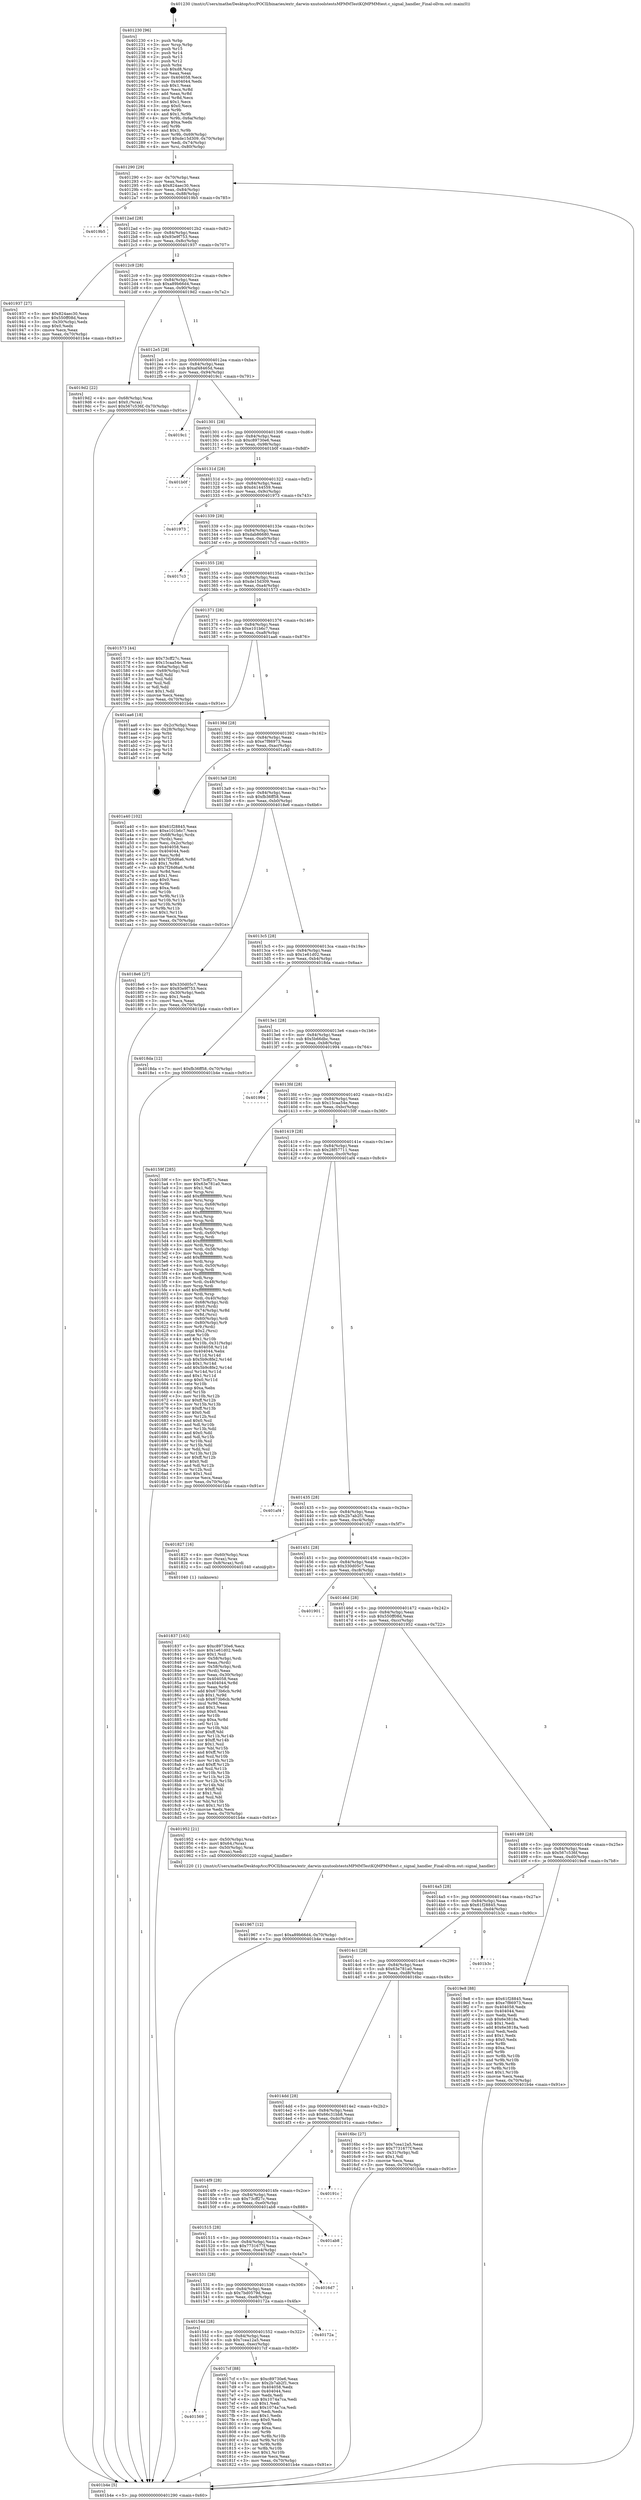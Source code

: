digraph "0x401230" {
  label = "0x401230 (/mnt/c/Users/mathe/Desktop/tcc/POCII/binaries/extr_darwin-xnutoolstestsMPMMTestKQMPMMtest.c_signal_handler_Final-ollvm.out::main(0))"
  labelloc = "t"
  node[shape=record]

  Entry [label="",width=0.3,height=0.3,shape=circle,fillcolor=black,style=filled]
  "0x401290" [label="{
     0x401290 [29]\l
     | [instrs]\l
     &nbsp;&nbsp;0x401290 \<+3\>: mov -0x70(%rbp),%eax\l
     &nbsp;&nbsp;0x401293 \<+2\>: mov %eax,%ecx\l
     &nbsp;&nbsp;0x401295 \<+6\>: sub $0x824aec30,%ecx\l
     &nbsp;&nbsp;0x40129b \<+6\>: mov %eax,-0x84(%rbp)\l
     &nbsp;&nbsp;0x4012a1 \<+6\>: mov %ecx,-0x88(%rbp)\l
     &nbsp;&nbsp;0x4012a7 \<+6\>: je 00000000004019b5 \<main+0x785\>\l
  }"]
  "0x4019b5" [label="{
     0x4019b5\l
  }", style=dashed]
  "0x4012ad" [label="{
     0x4012ad [28]\l
     | [instrs]\l
     &nbsp;&nbsp;0x4012ad \<+5\>: jmp 00000000004012b2 \<main+0x82\>\l
     &nbsp;&nbsp;0x4012b2 \<+6\>: mov -0x84(%rbp),%eax\l
     &nbsp;&nbsp;0x4012b8 \<+5\>: sub $0x93e9f753,%eax\l
     &nbsp;&nbsp;0x4012bd \<+6\>: mov %eax,-0x8c(%rbp)\l
     &nbsp;&nbsp;0x4012c3 \<+6\>: je 0000000000401937 \<main+0x707\>\l
  }"]
  Exit [label="",width=0.3,height=0.3,shape=circle,fillcolor=black,style=filled,peripheries=2]
  "0x401937" [label="{
     0x401937 [27]\l
     | [instrs]\l
     &nbsp;&nbsp;0x401937 \<+5\>: mov $0x824aec30,%eax\l
     &nbsp;&nbsp;0x40193c \<+5\>: mov $0x550ff08d,%ecx\l
     &nbsp;&nbsp;0x401941 \<+3\>: mov -0x30(%rbp),%edx\l
     &nbsp;&nbsp;0x401944 \<+3\>: cmp $0x0,%edx\l
     &nbsp;&nbsp;0x401947 \<+3\>: cmove %ecx,%eax\l
     &nbsp;&nbsp;0x40194a \<+3\>: mov %eax,-0x70(%rbp)\l
     &nbsp;&nbsp;0x40194d \<+5\>: jmp 0000000000401b4e \<main+0x91e\>\l
  }"]
  "0x4012c9" [label="{
     0x4012c9 [28]\l
     | [instrs]\l
     &nbsp;&nbsp;0x4012c9 \<+5\>: jmp 00000000004012ce \<main+0x9e\>\l
     &nbsp;&nbsp;0x4012ce \<+6\>: mov -0x84(%rbp),%eax\l
     &nbsp;&nbsp;0x4012d4 \<+5\>: sub $0xa89b66d4,%eax\l
     &nbsp;&nbsp;0x4012d9 \<+6\>: mov %eax,-0x90(%rbp)\l
     &nbsp;&nbsp;0x4012df \<+6\>: je 00000000004019d2 \<main+0x7a2\>\l
  }"]
  "0x401967" [label="{
     0x401967 [12]\l
     | [instrs]\l
     &nbsp;&nbsp;0x401967 \<+7\>: movl $0xa89b66d4,-0x70(%rbp)\l
     &nbsp;&nbsp;0x40196e \<+5\>: jmp 0000000000401b4e \<main+0x91e\>\l
  }"]
  "0x4019d2" [label="{
     0x4019d2 [22]\l
     | [instrs]\l
     &nbsp;&nbsp;0x4019d2 \<+4\>: mov -0x68(%rbp),%rax\l
     &nbsp;&nbsp;0x4019d6 \<+6\>: movl $0x0,(%rax)\l
     &nbsp;&nbsp;0x4019dc \<+7\>: movl $0x567c536f,-0x70(%rbp)\l
     &nbsp;&nbsp;0x4019e3 \<+5\>: jmp 0000000000401b4e \<main+0x91e\>\l
  }"]
  "0x4012e5" [label="{
     0x4012e5 [28]\l
     | [instrs]\l
     &nbsp;&nbsp;0x4012e5 \<+5\>: jmp 00000000004012ea \<main+0xba\>\l
     &nbsp;&nbsp;0x4012ea \<+6\>: mov -0x84(%rbp),%eax\l
     &nbsp;&nbsp;0x4012f0 \<+5\>: sub $0xaf48465d,%eax\l
     &nbsp;&nbsp;0x4012f5 \<+6\>: mov %eax,-0x94(%rbp)\l
     &nbsp;&nbsp;0x4012fb \<+6\>: je 00000000004019c1 \<main+0x791\>\l
  }"]
  "0x401837" [label="{
     0x401837 [163]\l
     | [instrs]\l
     &nbsp;&nbsp;0x401837 \<+5\>: mov $0xc89730e6,%ecx\l
     &nbsp;&nbsp;0x40183c \<+5\>: mov $0x1e61d02,%edx\l
     &nbsp;&nbsp;0x401841 \<+3\>: mov $0x1,%sil\l
     &nbsp;&nbsp;0x401844 \<+4\>: mov -0x58(%rbp),%rdi\l
     &nbsp;&nbsp;0x401848 \<+2\>: mov %eax,(%rdi)\l
     &nbsp;&nbsp;0x40184a \<+4\>: mov -0x58(%rbp),%rdi\l
     &nbsp;&nbsp;0x40184e \<+2\>: mov (%rdi),%eax\l
     &nbsp;&nbsp;0x401850 \<+3\>: mov %eax,-0x30(%rbp)\l
     &nbsp;&nbsp;0x401853 \<+7\>: mov 0x404058,%eax\l
     &nbsp;&nbsp;0x40185a \<+8\>: mov 0x404044,%r8d\l
     &nbsp;&nbsp;0x401862 \<+3\>: mov %eax,%r9d\l
     &nbsp;&nbsp;0x401865 \<+7\>: add $0x673b6cb,%r9d\l
     &nbsp;&nbsp;0x40186c \<+4\>: sub $0x1,%r9d\l
     &nbsp;&nbsp;0x401870 \<+7\>: sub $0x673b6cb,%r9d\l
     &nbsp;&nbsp;0x401877 \<+4\>: imul %r9d,%eax\l
     &nbsp;&nbsp;0x40187b \<+3\>: and $0x1,%eax\l
     &nbsp;&nbsp;0x40187e \<+3\>: cmp $0x0,%eax\l
     &nbsp;&nbsp;0x401881 \<+4\>: sete %r10b\l
     &nbsp;&nbsp;0x401885 \<+4\>: cmp $0xa,%r8d\l
     &nbsp;&nbsp;0x401889 \<+4\>: setl %r11b\l
     &nbsp;&nbsp;0x40188d \<+3\>: mov %r10b,%bl\l
     &nbsp;&nbsp;0x401890 \<+3\>: xor $0xff,%bl\l
     &nbsp;&nbsp;0x401893 \<+3\>: mov %r11b,%r14b\l
     &nbsp;&nbsp;0x401896 \<+4\>: xor $0xff,%r14b\l
     &nbsp;&nbsp;0x40189a \<+4\>: xor $0x1,%sil\l
     &nbsp;&nbsp;0x40189e \<+3\>: mov %bl,%r15b\l
     &nbsp;&nbsp;0x4018a1 \<+4\>: and $0xff,%r15b\l
     &nbsp;&nbsp;0x4018a5 \<+3\>: and %sil,%r10b\l
     &nbsp;&nbsp;0x4018a8 \<+3\>: mov %r14b,%r12b\l
     &nbsp;&nbsp;0x4018ab \<+4\>: and $0xff,%r12b\l
     &nbsp;&nbsp;0x4018af \<+3\>: and %sil,%r11b\l
     &nbsp;&nbsp;0x4018b2 \<+3\>: or %r10b,%r15b\l
     &nbsp;&nbsp;0x4018b5 \<+3\>: or %r11b,%r12b\l
     &nbsp;&nbsp;0x4018b8 \<+3\>: xor %r12b,%r15b\l
     &nbsp;&nbsp;0x4018bb \<+3\>: or %r14b,%bl\l
     &nbsp;&nbsp;0x4018be \<+3\>: xor $0xff,%bl\l
     &nbsp;&nbsp;0x4018c1 \<+4\>: or $0x1,%sil\l
     &nbsp;&nbsp;0x4018c5 \<+3\>: and %sil,%bl\l
     &nbsp;&nbsp;0x4018c8 \<+3\>: or %bl,%r15b\l
     &nbsp;&nbsp;0x4018cb \<+4\>: test $0x1,%r15b\l
     &nbsp;&nbsp;0x4018cf \<+3\>: cmovne %edx,%ecx\l
     &nbsp;&nbsp;0x4018d2 \<+3\>: mov %ecx,-0x70(%rbp)\l
     &nbsp;&nbsp;0x4018d5 \<+5\>: jmp 0000000000401b4e \<main+0x91e\>\l
  }"]
  "0x4019c1" [label="{
     0x4019c1\l
  }", style=dashed]
  "0x401301" [label="{
     0x401301 [28]\l
     | [instrs]\l
     &nbsp;&nbsp;0x401301 \<+5\>: jmp 0000000000401306 \<main+0xd6\>\l
     &nbsp;&nbsp;0x401306 \<+6\>: mov -0x84(%rbp),%eax\l
     &nbsp;&nbsp;0x40130c \<+5\>: sub $0xc89730e6,%eax\l
     &nbsp;&nbsp;0x401311 \<+6\>: mov %eax,-0x98(%rbp)\l
     &nbsp;&nbsp;0x401317 \<+6\>: je 0000000000401b0f \<main+0x8df\>\l
  }"]
  "0x401569" [label="{
     0x401569\l
  }", style=dashed]
  "0x401b0f" [label="{
     0x401b0f\l
  }", style=dashed]
  "0x40131d" [label="{
     0x40131d [28]\l
     | [instrs]\l
     &nbsp;&nbsp;0x40131d \<+5\>: jmp 0000000000401322 \<main+0xf2\>\l
     &nbsp;&nbsp;0x401322 \<+6\>: mov -0x84(%rbp),%eax\l
     &nbsp;&nbsp;0x401328 \<+5\>: sub $0xd4144559,%eax\l
     &nbsp;&nbsp;0x40132d \<+6\>: mov %eax,-0x9c(%rbp)\l
     &nbsp;&nbsp;0x401333 \<+6\>: je 0000000000401973 \<main+0x743\>\l
  }"]
  "0x4017cf" [label="{
     0x4017cf [88]\l
     | [instrs]\l
     &nbsp;&nbsp;0x4017cf \<+5\>: mov $0xc89730e6,%eax\l
     &nbsp;&nbsp;0x4017d4 \<+5\>: mov $0x2b7ab2f1,%ecx\l
     &nbsp;&nbsp;0x4017d9 \<+7\>: mov 0x404058,%edx\l
     &nbsp;&nbsp;0x4017e0 \<+7\>: mov 0x404044,%esi\l
     &nbsp;&nbsp;0x4017e7 \<+2\>: mov %edx,%edi\l
     &nbsp;&nbsp;0x4017e9 \<+6\>: sub $0x1074a7ca,%edi\l
     &nbsp;&nbsp;0x4017ef \<+3\>: sub $0x1,%edi\l
     &nbsp;&nbsp;0x4017f2 \<+6\>: add $0x1074a7ca,%edi\l
     &nbsp;&nbsp;0x4017f8 \<+3\>: imul %edi,%edx\l
     &nbsp;&nbsp;0x4017fb \<+3\>: and $0x1,%edx\l
     &nbsp;&nbsp;0x4017fe \<+3\>: cmp $0x0,%edx\l
     &nbsp;&nbsp;0x401801 \<+4\>: sete %r8b\l
     &nbsp;&nbsp;0x401805 \<+3\>: cmp $0xa,%esi\l
     &nbsp;&nbsp;0x401808 \<+4\>: setl %r9b\l
     &nbsp;&nbsp;0x40180c \<+3\>: mov %r8b,%r10b\l
     &nbsp;&nbsp;0x40180f \<+3\>: and %r9b,%r10b\l
     &nbsp;&nbsp;0x401812 \<+3\>: xor %r9b,%r8b\l
     &nbsp;&nbsp;0x401815 \<+3\>: or %r8b,%r10b\l
     &nbsp;&nbsp;0x401818 \<+4\>: test $0x1,%r10b\l
     &nbsp;&nbsp;0x40181c \<+3\>: cmovne %ecx,%eax\l
     &nbsp;&nbsp;0x40181f \<+3\>: mov %eax,-0x70(%rbp)\l
     &nbsp;&nbsp;0x401822 \<+5\>: jmp 0000000000401b4e \<main+0x91e\>\l
  }"]
  "0x401973" [label="{
     0x401973\l
  }", style=dashed]
  "0x401339" [label="{
     0x401339 [28]\l
     | [instrs]\l
     &nbsp;&nbsp;0x401339 \<+5\>: jmp 000000000040133e \<main+0x10e\>\l
     &nbsp;&nbsp;0x40133e \<+6\>: mov -0x84(%rbp),%eax\l
     &nbsp;&nbsp;0x401344 \<+5\>: sub $0xdab86680,%eax\l
     &nbsp;&nbsp;0x401349 \<+6\>: mov %eax,-0xa0(%rbp)\l
     &nbsp;&nbsp;0x40134f \<+6\>: je 00000000004017c3 \<main+0x593\>\l
  }"]
  "0x40154d" [label="{
     0x40154d [28]\l
     | [instrs]\l
     &nbsp;&nbsp;0x40154d \<+5\>: jmp 0000000000401552 \<main+0x322\>\l
     &nbsp;&nbsp;0x401552 \<+6\>: mov -0x84(%rbp),%eax\l
     &nbsp;&nbsp;0x401558 \<+5\>: sub $0x7cea12a5,%eax\l
     &nbsp;&nbsp;0x40155d \<+6\>: mov %eax,-0xec(%rbp)\l
     &nbsp;&nbsp;0x401563 \<+6\>: je 00000000004017cf \<main+0x59f\>\l
  }"]
  "0x4017c3" [label="{
     0x4017c3\l
  }", style=dashed]
  "0x401355" [label="{
     0x401355 [28]\l
     | [instrs]\l
     &nbsp;&nbsp;0x401355 \<+5\>: jmp 000000000040135a \<main+0x12a\>\l
     &nbsp;&nbsp;0x40135a \<+6\>: mov -0x84(%rbp),%eax\l
     &nbsp;&nbsp;0x401360 \<+5\>: sub $0xde15d309,%eax\l
     &nbsp;&nbsp;0x401365 \<+6\>: mov %eax,-0xa4(%rbp)\l
     &nbsp;&nbsp;0x40136b \<+6\>: je 0000000000401573 \<main+0x343\>\l
  }"]
  "0x40172a" [label="{
     0x40172a\l
  }", style=dashed]
  "0x401573" [label="{
     0x401573 [44]\l
     | [instrs]\l
     &nbsp;&nbsp;0x401573 \<+5\>: mov $0x73cff27c,%eax\l
     &nbsp;&nbsp;0x401578 \<+5\>: mov $0x15caa54e,%ecx\l
     &nbsp;&nbsp;0x40157d \<+3\>: mov -0x6a(%rbp),%dl\l
     &nbsp;&nbsp;0x401580 \<+4\>: mov -0x69(%rbp),%sil\l
     &nbsp;&nbsp;0x401584 \<+3\>: mov %dl,%dil\l
     &nbsp;&nbsp;0x401587 \<+3\>: and %sil,%dil\l
     &nbsp;&nbsp;0x40158a \<+3\>: xor %sil,%dl\l
     &nbsp;&nbsp;0x40158d \<+3\>: or %dl,%dil\l
     &nbsp;&nbsp;0x401590 \<+4\>: test $0x1,%dil\l
     &nbsp;&nbsp;0x401594 \<+3\>: cmovne %ecx,%eax\l
     &nbsp;&nbsp;0x401597 \<+3\>: mov %eax,-0x70(%rbp)\l
     &nbsp;&nbsp;0x40159a \<+5\>: jmp 0000000000401b4e \<main+0x91e\>\l
  }"]
  "0x401371" [label="{
     0x401371 [28]\l
     | [instrs]\l
     &nbsp;&nbsp;0x401371 \<+5\>: jmp 0000000000401376 \<main+0x146\>\l
     &nbsp;&nbsp;0x401376 \<+6\>: mov -0x84(%rbp),%eax\l
     &nbsp;&nbsp;0x40137c \<+5\>: sub $0xe101b6c7,%eax\l
     &nbsp;&nbsp;0x401381 \<+6\>: mov %eax,-0xa8(%rbp)\l
     &nbsp;&nbsp;0x401387 \<+6\>: je 0000000000401aa6 \<main+0x876\>\l
  }"]
  "0x401b4e" [label="{
     0x401b4e [5]\l
     | [instrs]\l
     &nbsp;&nbsp;0x401b4e \<+5\>: jmp 0000000000401290 \<main+0x60\>\l
  }"]
  "0x401230" [label="{
     0x401230 [96]\l
     | [instrs]\l
     &nbsp;&nbsp;0x401230 \<+1\>: push %rbp\l
     &nbsp;&nbsp;0x401231 \<+3\>: mov %rsp,%rbp\l
     &nbsp;&nbsp;0x401234 \<+2\>: push %r15\l
     &nbsp;&nbsp;0x401236 \<+2\>: push %r14\l
     &nbsp;&nbsp;0x401238 \<+2\>: push %r13\l
     &nbsp;&nbsp;0x40123a \<+2\>: push %r12\l
     &nbsp;&nbsp;0x40123c \<+1\>: push %rbx\l
     &nbsp;&nbsp;0x40123d \<+7\>: sub $0xd8,%rsp\l
     &nbsp;&nbsp;0x401244 \<+2\>: xor %eax,%eax\l
     &nbsp;&nbsp;0x401246 \<+7\>: mov 0x404058,%ecx\l
     &nbsp;&nbsp;0x40124d \<+7\>: mov 0x404044,%edx\l
     &nbsp;&nbsp;0x401254 \<+3\>: sub $0x1,%eax\l
     &nbsp;&nbsp;0x401257 \<+3\>: mov %ecx,%r8d\l
     &nbsp;&nbsp;0x40125a \<+3\>: add %eax,%r8d\l
     &nbsp;&nbsp;0x40125d \<+4\>: imul %r8d,%ecx\l
     &nbsp;&nbsp;0x401261 \<+3\>: and $0x1,%ecx\l
     &nbsp;&nbsp;0x401264 \<+3\>: cmp $0x0,%ecx\l
     &nbsp;&nbsp;0x401267 \<+4\>: sete %r9b\l
     &nbsp;&nbsp;0x40126b \<+4\>: and $0x1,%r9b\l
     &nbsp;&nbsp;0x40126f \<+4\>: mov %r9b,-0x6a(%rbp)\l
     &nbsp;&nbsp;0x401273 \<+3\>: cmp $0xa,%edx\l
     &nbsp;&nbsp;0x401276 \<+4\>: setl %r9b\l
     &nbsp;&nbsp;0x40127a \<+4\>: and $0x1,%r9b\l
     &nbsp;&nbsp;0x40127e \<+4\>: mov %r9b,-0x69(%rbp)\l
     &nbsp;&nbsp;0x401282 \<+7\>: movl $0xde15d309,-0x70(%rbp)\l
     &nbsp;&nbsp;0x401289 \<+3\>: mov %edi,-0x74(%rbp)\l
     &nbsp;&nbsp;0x40128c \<+4\>: mov %rsi,-0x80(%rbp)\l
  }"]
  "0x401531" [label="{
     0x401531 [28]\l
     | [instrs]\l
     &nbsp;&nbsp;0x401531 \<+5\>: jmp 0000000000401536 \<main+0x306\>\l
     &nbsp;&nbsp;0x401536 \<+6\>: mov -0x84(%rbp),%eax\l
     &nbsp;&nbsp;0x40153c \<+5\>: sub $0x7bd0579d,%eax\l
     &nbsp;&nbsp;0x401541 \<+6\>: mov %eax,-0xe8(%rbp)\l
     &nbsp;&nbsp;0x401547 \<+6\>: je 000000000040172a \<main+0x4fa\>\l
  }"]
  "0x401aa6" [label="{
     0x401aa6 [18]\l
     | [instrs]\l
     &nbsp;&nbsp;0x401aa6 \<+3\>: mov -0x2c(%rbp),%eax\l
     &nbsp;&nbsp;0x401aa9 \<+4\>: lea -0x28(%rbp),%rsp\l
     &nbsp;&nbsp;0x401aad \<+1\>: pop %rbx\l
     &nbsp;&nbsp;0x401aae \<+2\>: pop %r12\l
     &nbsp;&nbsp;0x401ab0 \<+2\>: pop %r13\l
     &nbsp;&nbsp;0x401ab2 \<+2\>: pop %r14\l
     &nbsp;&nbsp;0x401ab4 \<+2\>: pop %r15\l
     &nbsp;&nbsp;0x401ab6 \<+1\>: pop %rbp\l
     &nbsp;&nbsp;0x401ab7 \<+1\>: ret\l
  }"]
  "0x40138d" [label="{
     0x40138d [28]\l
     | [instrs]\l
     &nbsp;&nbsp;0x40138d \<+5\>: jmp 0000000000401392 \<main+0x162\>\l
     &nbsp;&nbsp;0x401392 \<+6\>: mov -0x84(%rbp),%eax\l
     &nbsp;&nbsp;0x401398 \<+5\>: sub $0xe7f86973,%eax\l
     &nbsp;&nbsp;0x40139d \<+6\>: mov %eax,-0xac(%rbp)\l
     &nbsp;&nbsp;0x4013a3 \<+6\>: je 0000000000401a40 \<main+0x810\>\l
  }"]
  "0x4016d7" [label="{
     0x4016d7\l
  }", style=dashed]
  "0x401a40" [label="{
     0x401a40 [102]\l
     | [instrs]\l
     &nbsp;&nbsp;0x401a40 \<+5\>: mov $0x61f28845,%eax\l
     &nbsp;&nbsp;0x401a45 \<+5\>: mov $0xe101b6c7,%ecx\l
     &nbsp;&nbsp;0x401a4a \<+4\>: mov -0x68(%rbp),%rdx\l
     &nbsp;&nbsp;0x401a4e \<+2\>: mov (%rdx),%esi\l
     &nbsp;&nbsp;0x401a50 \<+3\>: mov %esi,-0x2c(%rbp)\l
     &nbsp;&nbsp;0x401a53 \<+7\>: mov 0x404058,%esi\l
     &nbsp;&nbsp;0x401a5a \<+7\>: mov 0x404044,%edi\l
     &nbsp;&nbsp;0x401a61 \<+3\>: mov %esi,%r8d\l
     &nbsp;&nbsp;0x401a64 \<+7\>: add $0x7f26d6a6,%r8d\l
     &nbsp;&nbsp;0x401a6b \<+4\>: sub $0x1,%r8d\l
     &nbsp;&nbsp;0x401a6f \<+7\>: sub $0x7f26d6a6,%r8d\l
     &nbsp;&nbsp;0x401a76 \<+4\>: imul %r8d,%esi\l
     &nbsp;&nbsp;0x401a7a \<+3\>: and $0x1,%esi\l
     &nbsp;&nbsp;0x401a7d \<+3\>: cmp $0x0,%esi\l
     &nbsp;&nbsp;0x401a80 \<+4\>: sete %r9b\l
     &nbsp;&nbsp;0x401a84 \<+3\>: cmp $0xa,%edi\l
     &nbsp;&nbsp;0x401a87 \<+4\>: setl %r10b\l
     &nbsp;&nbsp;0x401a8b \<+3\>: mov %r9b,%r11b\l
     &nbsp;&nbsp;0x401a8e \<+3\>: and %r10b,%r11b\l
     &nbsp;&nbsp;0x401a91 \<+3\>: xor %r10b,%r9b\l
     &nbsp;&nbsp;0x401a94 \<+3\>: or %r9b,%r11b\l
     &nbsp;&nbsp;0x401a97 \<+4\>: test $0x1,%r11b\l
     &nbsp;&nbsp;0x401a9b \<+3\>: cmovne %ecx,%eax\l
     &nbsp;&nbsp;0x401a9e \<+3\>: mov %eax,-0x70(%rbp)\l
     &nbsp;&nbsp;0x401aa1 \<+5\>: jmp 0000000000401b4e \<main+0x91e\>\l
  }"]
  "0x4013a9" [label="{
     0x4013a9 [28]\l
     | [instrs]\l
     &nbsp;&nbsp;0x4013a9 \<+5\>: jmp 00000000004013ae \<main+0x17e\>\l
     &nbsp;&nbsp;0x4013ae \<+6\>: mov -0x84(%rbp),%eax\l
     &nbsp;&nbsp;0x4013b4 \<+5\>: sub $0xfb36ff58,%eax\l
     &nbsp;&nbsp;0x4013b9 \<+6\>: mov %eax,-0xb0(%rbp)\l
     &nbsp;&nbsp;0x4013bf \<+6\>: je 00000000004018e6 \<main+0x6b6\>\l
  }"]
  "0x401515" [label="{
     0x401515 [28]\l
     | [instrs]\l
     &nbsp;&nbsp;0x401515 \<+5\>: jmp 000000000040151a \<main+0x2ea\>\l
     &nbsp;&nbsp;0x40151a \<+6\>: mov -0x84(%rbp),%eax\l
     &nbsp;&nbsp;0x401520 \<+5\>: sub $0x7731677f,%eax\l
     &nbsp;&nbsp;0x401525 \<+6\>: mov %eax,-0xe4(%rbp)\l
     &nbsp;&nbsp;0x40152b \<+6\>: je 00000000004016d7 \<main+0x4a7\>\l
  }"]
  "0x4018e6" [label="{
     0x4018e6 [27]\l
     | [instrs]\l
     &nbsp;&nbsp;0x4018e6 \<+5\>: mov $0x330d05c7,%eax\l
     &nbsp;&nbsp;0x4018eb \<+5\>: mov $0x93e9f753,%ecx\l
     &nbsp;&nbsp;0x4018f0 \<+3\>: mov -0x30(%rbp),%edx\l
     &nbsp;&nbsp;0x4018f3 \<+3\>: cmp $0x1,%edx\l
     &nbsp;&nbsp;0x4018f6 \<+3\>: cmovl %ecx,%eax\l
     &nbsp;&nbsp;0x4018f9 \<+3\>: mov %eax,-0x70(%rbp)\l
     &nbsp;&nbsp;0x4018fc \<+5\>: jmp 0000000000401b4e \<main+0x91e\>\l
  }"]
  "0x4013c5" [label="{
     0x4013c5 [28]\l
     | [instrs]\l
     &nbsp;&nbsp;0x4013c5 \<+5\>: jmp 00000000004013ca \<main+0x19a\>\l
     &nbsp;&nbsp;0x4013ca \<+6\>: mov -0x84(%rbp),%eax\l
     &nbsp;&nbsp;0x4013d0 \<+5\>: sub $0x1e61d02,%eax\l
     &nbsp;&nbsp;0x4013d5 \<+6\>: mov %eax,-0xb4(%rbp)\l
     &nbsp;&nbsp;0x4013db \<+6\>: je 00000000004018da \<main+0x6aa\>\l
  }"]
  "0x401ab8" [label="{
     0x401ab8\l
  }", style=dashed]
  "0x4018da" [label="{
     0x4018da [12]\l
     | [instrs]\l
     &nbsp;&nbsp;0x4018da \<+7\>: movl $0xfb36ff58,-0x70(%rbp)\l
     &nbsp;&nbsp;0x4018e1 \<+5\>: jmp 0000000000401b4e \<main+0x91e\>\l
  }"]
  "0x4013e1" [label="{
     0x4013e1 [28]\l
     | [instrs]\l
     &nbsp;&nbsp;0x4013e1 \<+5\>: jmp 00000000004013e6 \<main+0x1b6\>\l
     &nbsp;&nbsp;0x4013e6 \<+6\>: mov -0x84(%rbp),%eax\l
     &nbsp;&nbsp;0x4013ec \<+5\>: sub $0x5b66dbc,%eax\l
     &nbsp;&nbsp;0x4013f1 \<+6\>: mov %eax,-0xb8(%rbp)\l
     &nbsp;&nbsp;0x4013f7 \<+6\>: je 0000000000401994 \<main+0x764\>\l
  }"]
  "0x4014f9" [label="{
     0x4014f9 [28]\l
     | [instrs]\l
     &nbsp;&nbsp;0x4014f9 \<+5\>: jmp 00000000004014fe \<main+0x2ce\>\l
     &nbsp;&nbsp;0x4014fe \<+6\>: mov -0x84(%rbp),%eax\l
     &nbsp;&nbsp;0x401504 \<+5\>: sub $0x73cff27c,%eax\l
     &nbsp;&nbsp;0x401509 \<+6\>: mov %eax,-0xe0(%rbp)\l
     &nbsp;&nbsp;0x40150f \<+6\>: je 0000000000401ab8 \<main+0x888\>\l
  }"]
  "0x401994" [label="{
     0x401994\l
  }", style=dashed]
  "0x4013fd" [label="{
     0x4013fd [28]\l
     | [instrs]\l
     &nbsp;&nbsp;0x4013fd \<+5\>: jmp 0000000000401402 \<main+0x1d2\>\l
     &nbsp;&nbsp;0x401402 \<+6\>: mov -0x84(%rbp),%eax\l
     &nbsp;&nbsp;0x401408 \<+5\>: sub $0x15caa54e,%eax\l
     &nbsp;&nbsp;0x40140d \<+6\>: mov %eax,-0xbc(%rbp)\l
     &nbsp;&nbsp;0x401413 \<+6\>: je 000000000040159f \<main+0x36f\>\l
  }"]
  "0x40191c" [label="{
     0x40191c\l
  }", style=dashed]
  "0x40159f" [label="{
     0x40159f [285]\l
     | [instrs]\l
     &nbsp;&nbsp;0x40159f \<+5\>: mov $0x73cff27c,%eax\l
     &nbsp;&nbsp;0x4015a4 \<+5\>: mov $0x63e781a0,%ecx\l
     &nbsp;&nbsp;0x4015a9 \<+2\>: mov $0x1,%dl\l
     &nbsp;&nbsp;0x4015ab \<+3\>: mov %rsp,%rsi\l
     &nbsp;&nbsp;0x4015ae \<+4\>: add $0xfffffffffffffff0,%rsi\l
     &nbsp;&nbsp;0x4015b2 \<+3\>: mov %rsi,%rsp\l
     &nbsp;&nbsp;0x4015b5 \<+4\>: mov %rsi,-0x68(%rbp)\l
     &nbsp;&nbsp;0x4015b9 \<+3\>: mov %rsp,%rsi\l
     &nbsp;&nbsp;0x4015bc \<+4\>: add $0xfffffffffffffff0,%rsi\l
     &nbsp;&nbsp;0x4015c0 \<+3\>: mov %rsi,%rsp\l
     &nbsp;&nbsp;0x4015c3 \<+3\>: mov %rsp,%rdi\l
     &nbsp;&nbsp;0x4015c6 \<+4\>: add $0xfffffffffffffff0,%rdi\l
     &nbsp;&nbsp;0x4015ca \<+3\>: mov %rdi,%rsp\l
     &nbsp;&nbsp;0x4015cd \<+4\>: mov %rdi,-0x60(%rbp)\l
     &nbsp;&nbsp;0x4015d1 \<+3\>: mov %rsp,%rdi\l
     &nbsp;&nbsp;0x4015d4 \<+4\>: add $0xfffffffffffffff0,%rdi\l
     &nbsp;&nbsp;0x4015d8 \<+3\>: mov %rdi,%rsp\l
     &nbsp;&nbsp;0x4015db \<+4\>: mov %rdi,-0x58(%rbp)\l
     &nbsp;&nbsp;0x4015df \<+3\>: mov %rsp,%rdi\l
     &nbsp;&nbsp;0x4015e2 \<+4\>: add $0xfffffffffffffff0,%rdi\l
     &nbsp;&nbsp;0x4015e6 \<+3\>: mov %rdi,%rsp\l
     &nbsp;&nbsp;0x4015e9 \<+4\>: mov %rdi,-0x50(%rbp)\l
     &nbsp;&nbsp;0x4015ed \<+3\>: mov %rsp,%rdi\l
     &nbsp;&nbsp;0x4015f0 \<+4\>: add $0xfffffffffffffff0,%rdi\l
     &nbsp;&nbsp;0x4015f4 \<+3\>: mov %rdi,%rsp\l
     &nbsp;&nbsp;0x4015f7 \<+4\>: mov %rdi,-0x48(%rbp)\l
     &nbsp;&nbsp;0x4015fb \<+3\>: mov %rsp,%rdi\l
     &nbsp;&nbsp;0x4015fe \<+4\>: add $0xfffffffffffffff0,%rdi\l
     &nbsp;&nbsp;0x401602 \<+3\>: mov %rdi,%rsp\l
     &nbsp;&nbsp;0x401605 \<+4\>: mov %rdi,-0x40(%rbp)\l
     &nbsp;&nbsp;0x401609 \<+4\>: mov -0x68(%rbp),%rdi\l
     &nbsp;&nbsp;0x40160d \<+6\>: movl $0x0,(%rdi)\l
     &nbsp;&nbsp;0x401613 \<+4\>: mov -0x74(%rbp),%r8d\l
     &nbsp;&nbsp;0x401617 \<+3\>: mov %r8d,(%rsi)\l
     &nbsp;&nbsp;0x40161a \<+4\>: mov -0x60(%rbp),%rdi\l
     &nbsp;&nbsp;0x40161e \<+4\>: mov -0x80(%rbp),%r9\l
     &nbsp;&nbsp;0x401622 \<+3\>: mov %r9,(%rdi)\l
     &nbsp;&nbsp;0x401625 \<+3\>: cmpl $0x2,(%rsi)\l
     &nbsp;&nbsp;0x401628 \<+4\>: setne %r10b\l
     &nbsp;&nbsp;0x40162c \<+4\>: and $0x1,%r10b\l
     &nbsp;&nbsp;0x401630 \<+4\>: mov %r10b,-0x31(%rbp)\l
     &nbsp;&nbsp;0x401634 \<+8\>: mov 0x404058,%r11d\l
     &nbsp;&nbsp;0x40163c \<+7\>: mov 0x404044,%ebx\l
     &nbsp;&nbsp;0x401643 \<+3\>: mov %r11d,%r14d\l
     &nbsp;&nbsp;0x401646 \<+7\>: sub $0x5b9c8fe2,%r14d\l
     &nbsp;&nbsp;0x40164d \<+4\>: sub $0x1,%r14d\l
     &nbsp;&nbsp;0x401651 \<+7\>: add $0x5b9c8fe2,%r14d\l
     &nbsp;&nbsp;0x401658 \<+4\>: imul %r14d,%r11d\l
     &nbsp;&nbsp;0x40165c \<+4\>: and $0x1,%r11d\l
     &nbsp;&nbsp;0x401660 \<+4\>: cmp $0x0,%r11d\l
     &nbsp;&nbsp;0x401664 \<+4\>: sete %r10b\l
     &nbsp;&nbsp;0x401668 \<+3\>: cmp $0xa,%ebx\l
     &nbsp;&nbsp;0x40166b \<+4\>: setl %r15b\l
     &nbsp;&nbsp;0x40166f \<+3\>: mov %r10b,%r12b\l
     &nbsp;&nbsp;0x401672 \<+4\>: xor $0xff,%r12b\l
     &nbsp;&nbsp;0x401676 \<+3\>: mov %r15b,%r13b\l
     &nbsp;&nbsp;0x401679 \<+4\>: xor $0xff,%r13b\l
     &nbsp;&nbsp;0x40167d \<+3\>: xor $0x0,%dl\l
     &nbsp;&nbsp;0x401680 \<+3\>: mov %r12b,%sil\l
     &nbsp;&nbsp;0x401683 \<+4\>: and $0x0,%sil\l
     &nbsp;&nbsp;0x401687 \<+3\>: and %dl,%r10b\l
     &nbsp;&nbsp;0x40168a \<+3\>: mov %r13b,%dil\l
     &nbsp;&nbsp;0x40168d \<+4\>: and $0x0,%dil\l
     &nbsp;&nbsp;0x401691 \<+3\>: and %dl,%r15b\l
     &nbsp;&nbsp;0x401694 \<+3\>: or %r10b,%sil\l
     &nbsp;&nbsp;0x401697 \<+3\>: or %r15b,%dil\l
     &nbsp;&nbsp;0x40169a \<+3\>: xor %dil,%sil\l
     &nbsp;&nbsp;0x40169d \<+3\>: or %r13b,%r12b\l
     &nbsp;&nbsp;0x4016a0 \<+4\>: xor $0xff,%r12b\l
     &nbsp;&nbsp;0x4016a4 \<+3\>: or $0x0,%dl\l
     &nbsp;&nbsp;0x4016a7 \<+3\>: and %dl,%r12b\l
     &nbsp;&nbsp;0x4016aa \<+3\>: or %r12b,%sil\l
     &nbsp;&nbsp;0x4016ad \<+4\>: test $0x1,%sil\l
     &nbsp;&nbsp;0x4016b1 \<+3\>: cmovne %ecx,%eax\l
     &nbsp;&nbsp;0x4016b4 \<+3\>: mov %eax,-0x70(%rbp)\l
     &nbsp;&nbsp;0x4016b7 \<+5\>: jmp 0000000000401b4e \<main+0x91e\>\l
  }"]
  "0x401419" [label="{
     0x401419 [28]\l
     | [instrs]\l
     &nbsp;&nbsp;0x401419 \<+5\>: jmp 000000000040141e \<main+0x1ee\>\l
     &nbsp;&nbsp;0x40141e \<+6\>: mov -0x84(%rbp),%eax\l
     &nbsp;&nbsp;0x401424 \<+5\>: sub $0x28f57711,%eax\l
     &nbsp;&nbsp;0x401429 \<+6\>: mov %eax,-0xc0(%rbp)\l
     &nbsp;&nbsp;0x40142f \<+6\>: je 0000000000401af4 \<main+0x8c4\>\l
  }"]
  "0x4014dd" [label="{
     0x4014dd [28]\l
     | [instrs]\l
     &nbsp;&nbsp;0x4014dd \<+5\>: jmp 00000000004014e2 \<main+0x2b2\>\l
     &nbsp;&nbsp;0x4014e2 \<+6\>: mov -0x84(%rbp),%eax\l
     &nbsp;&nbsp;0x4014e8 \<+5\>: sub $0x66c31bb8,%eax\l
     &nbsp;&nbsp;0x4014ed \<+6\>: mov %eax,-0xdc(%rbp)\l
     &nbsp;&nbsp;0x4014f3 \<+6\>: je 000000000040191c \<main+0x6ec\>\l
  }"]
  "0x4016bc" [label="{
     0x4016bc [27]\l
     | [instrs]\l
     &nbsp;&nbsp;0x4016bc \<+5\>: mov $0x7cea12a5,%eax\l
     &nbsp;&nbsp;0x4016c1 \<+5\>: mov $0x7731677f,%ecx\l
     &nbsp;&nbsp;0x4016c6 \<+3\>: mov -0x31(%rbp),%dl\l
     &nbsp;&nbsp;0x4016c9 \<+3\>: test $0x1,%dl\l
     &nbsp;&nbsp;0x4016cc \<+3\>: cmovne %ecx,%eax\l
     &nbsp;&nbsp;0x4016cf \<+3\>: mov %eax,-0x70(%rbp)\l
     &nbsp;&nbsp;0x4016d2 \<+5\>: jmp 0000000000401b4e \<main+0x91e\>\l
  }"]
  "0x401af4" [label="{
     0x401af4\l
  }", style=dashed]
  "0x401435" [label="{
     0x401435 [28]\l
     | [instrs]\l
     &nbsp;&nbsp;0x401435 \<+5\>: jmp 000000000040143a \<main+0x20a\>\l
     &nbsp;&nbsp;0x40143a \<+6\>: mov -0x84(%rbp),%eax\l
     &nbsp;&nbsp;0x401440 \<+5\>: sub $0x2b7ab2f1,%eax\l
     &nbsp;&nbsp;0x401445 \<+6\>: mov %eax,-0xc4(%rbp)\l
     &nbsp;&nbsp;0x40144b \<+6\>: je 0000000000401827 \<main+0x5f7\>\l
  }"]
  "0x4014c1" [label="{
     0x4014c1 [28]\l
     | [instrs]\l
     &nbsp;&nbsp;0x4014c1 \<+5\>: jmp 00000000004014c6 \<main+0x296\>\l
     &nbsp;&nbsp;0x4014c6 \<+6\>: mov -0x84(%rbp),%eax\l
     &nbsp;&nbsp;0x4014cc \<+5\>: sub $0x63e781a0,%eax\l
     &nbsp;&nbsp;0x4014d1 \<+6\>: mov %eax,-0xd8(%rbp)\l
     &nbsp;&nbsp;0x4014d7 \<+6\>: je 00000000004016bc \<main+0x48c\>\l
  }"]
  "0x401827" [label="{
     0x401827 [16]\l
     | [instrs]\l
     &nbsp;&nbsp;0x401827 \<+4\>: mov -0x60(%rbp),%rax\l
     &nbsp;&nbsp;0x40182b \<+3\>: mov (%rax),%rax\l
     &nbsp;&nbsp;0x40182e \<+4\>: mov 0x8(%rax),%rdi\l
     &nbsp;&nbsp;0x401832 \<+5\>: call 0000000000401040 \<atoi@plt\>\l
     | [calls]\l
     &nbsp;&nbsp;0x401040 \{1\} (unknown)\l
  }"]
  "0x401451" [label="{
     0x401451 [28]\l
     | [instrs]\l
     &nbsp;&nbsp;0x401451 \<+5\>: jmp 0000000000401456 \<main+0x226\>\l
     &nbsp;&nbsp;0x401456 \<+6\>: mov -0x84(%rbp),%eax\l
     &nbsp;&nbsp;0x40145c \<+5\>: sub $0x330d05c7,%eax\l
     &nbsp;&nbsp;0x401461 \<+6\>: mov %eax,-0xc8(%rbp)\l
     &nbsp;&nbsp;0x401467 \<+6\>: je 0000000000401901 \<main+0x6d1\>\l
  }"]
  "0x401b3c" [label="{
     0x401b3c\l
  }", style=dashed]
  "0x401901" [label="{
     0x401901\l
  }", style=dashed]
  "0x40146d" [label="{
     0x40146d [28]\l
     | [instrs]\l
     &nbsp;&nbsp;0x40146d \<+5\>: jmp 0000000000401472 \<main+0x242\>\l
     &nbsp;&nbsp;0x401472 \<+6\>: mov -0x84(%rbp),%eax\l
     &nbsp;&nbsp;0x401478 \<+5\>: sub $0x550ff08d,%eax\l
     &nbsp;&nbsp;0x40147d \<+6\>: mov %eax,-0xcc(%rbp)\l
     &nbsp;&nbsp;0x401483 \<+6\>: je 0000000000401952 \<main+0x722\>\l
  }"]
  "0x4014a5" [label="{
     0x4014a5 [28]\l
     | [instrs]\l
     &nbsp;&nbsp;0x4014a5 \<+5\>: jmp 00000000004014aa \<main+0x27a\>\l
     &nbsp;&nbsp;0x4014aa \<+6\>: mov -0x84(%rbp),%eax\l
     &nbsp;&nbsp;0x4014b0 \<+5\>: sub $0x61f28845,%eax\l
     &nbsp;&nbsp;0x4014b5 \<+6\>: mov %eax,-0xd4(%rbp)\l
     &nbsp;&nbsp;0x4014bb \<+6\>: je 0000000000401b3c \<main+0x90c\>\l
  }"]
  "0x401952" [label="{
     0x401952 [21]\l
     | [instrs]\l
     &nbsp;&nbsp;0x401952 \<+4\>: mov -0x50(%rbp),%rax\l
     &nbsp;&nbsp;0x401956 \<+6\>: movl $0x64,(%rax)\l
     &nbsp;&nbsp;0x40195c \<+4\>: mov -0x50(%rbp),%rax\l
     &nbsp;&nbsp;0x401960 \<+2\>: mov (%rax),%edi\l
     &nbsp;&nbsp;0x401962 \<+5\>: call 0000000000401220 \<signal_handler\>\l
     | [calls]\l
     &nbsp;&nbsp;0x401220 \{1\} (/mnt/c/Users/mathe/Desktop/tcc/POCII/binaries/extr_darwin-xnutoolstestsMPMMTestKQMPMMtest.c_signal_handler_Final-ollvm.out::signal_handler)\l
  }"]
  "0x401489" [label="{
     0x401489 [28]\l
     | [instrs]\l
     &nbsp;&nbsp;0x401489 \<+5\>: jmp 000000000040148e \<main+0x25e\>\l
     &nbsp;&nbsp;0x40148e \<+6\>: mov -0x84(%rbp),%eax\l
     &nbsp;&nbsp;0x401494 \<+5\>: sub $0x567c536f,%eax\l
     &nbsp;&nbsp;0x401499 \<+6\>: mov %eax,-0xd0(%rbp)\l
     &nbsp;&nbsp;0x40149f \<+6\>: je 00000000004019e8 \<main+0x7b8\>\l
  }"]
  "0x4019e8" [label="{
     0x4019e8 [88]\l
     | [instrs]\l
     &nbsp;&nbsp;0x4019e8 \<+5\>: mov $0x61f28845,%eax\l
     &nbsp;&nbsp;0x4019ed \<+5\>: mov $0xe7f86973,%ecx\l
     &nbsp;&nbsp;0x4019f2 \<+7\>: mov 0x404058,%edx\l
     &nbsp;&nbsp;0x4019f9 \<+7\>: mov 0x404044,%esi\l
     &nbsp;&nbsp;0x401a00 \<+2\>: mov %edx,%edi\l
     &nbsp;&nbsp;0x401a02 \<+6\>: sub $0x6e3818a,%edi\l
     &nbsp;&nbsp;0x401a08 \<+3\>: sub $0x1,%edi\l
     &nbsp;&nbsp;0x401a0b \<+6\>: add $0x6e3818a,%edi\l
     &nbsp;&nbsp;0x401a11 \<+3\>: imul %edi,%edx\l
     &nbsp;&nbsp;0x401a14 \<+3\>: and $0x1,%edx\l
     &nbsp;&nbsp;0x401a17 \<+3\>: cmp $0x0,%edx\l
     &nbsp;&nbsp;0x401a1a \<+4\>: sete %r8b\l
     &nbsp;&nbsp;0x401a1e \<+3\>: cmp $0xa,%esi\l
     &nbsp;&nbsp;0x401a21 \<+4\>: setl %r9b\l
     &nbsp;&nbsp;0x401a25 \<+3\>: mov %r8b,%r10b\l
     &nbsp;&nbsp;0x401a28 \<+3\>: and %r9b,%r10b\l
     &nbsp;&nbsp;0x401a2b \<+3\>: xor %r9b,%r8b\l
     &nbsp;&nbsp;0x401a2e \<+3\>: or %r8b,%r10b\l
     &nbsp;&nbsp;0x401a31 \<+4\>: test $0x1,%r10b\l
     &nbsp;&nbsp;0x401a35 \<+3\>: cmovne %ecx,%eax\l
     &nbsp;&nbsp;0x401a38 \<+3\>: mov %eax,-0x70(%rbp)\l
     &nbsp;&nbsp;0x401a3b \<+5\>: jmp 0000000000401b4e \<main+0x91e\>\l
  }"]
  Entry -> "0x401230" [label=" 1"]
  "0x401290" -> "0x4019b5" [label=" 0"]
  "0x401290" -> "0x4012ad" [label=" 13"]
  "0x401aa6" -> Exit [label=" 1"]
  "0x4012ad" -> "0x401937" [label=" 1"]
  "0x4012ad" -> "0x4012c9" [label=" 12"]
  "0x401a40" -> "0x401b4e" [label=" 1"]
  "0x4012c9" -> "0x4019d2" [label=" 1"]
  "0x4012c9" -> "0x4012e5" [label=" 11"]
  "0x4019e8" -> "0x401b4e" [label=" 1"]
  "0x4012e5" -> "0x4019c1" [label=" 0"]
  "0x4012e5" -> "0x401301" [label=" 11"]
  "0x4019d2" -> "0x401b4e" [label=" 1"]
  "0x401301" -> "0x401b0f" [label=" 0"]
  "0x401301" -> "0x40131d" [label=" 11"]
  "0x401967" -> "0x401b4e" [label=" 1"]
  "0x40131d" -> "0x401973" [label=" 0"]
  "0x40131d" -> "0x401339" [label=" 11"]
  "0x401952" -> "0x401967" [label=" 1"]
  "0x401339" -> "0x4017c3" [label=" 0"]
  "0x401339" -> "0x401355" [label=" 11"]
  "0x4018e6" -> "0x401b4e" [label=" 1"]
  "0x401355" -> "0x401573" [label=" 1"]
  "0x401355" -> "0x401371" [label=" 10"]
  "0x401573" -> "0x401b4e" [label=" 1"]
  "0x401230" -> "0x401290" [label=" 1"]
  "0x401b4e" -> "0x401290" [label=" 12"]
  "0x4018da" -> "0x401b4e" [label=" 1"]
  "0x401371" -> "0x401aa6" [label=" 1"]
  "0x401371" -> "0x40138d" [label=" 9"]
  "0x401827" -> "0x401837" [label=" 1"]
  "0x40138d" -> "0x401a40" [label=" 1"]
  "0x40138d" -> "0x4013a9" [label=" 8"]
  "0x4017cf" -> "0x401b4e" [label=" 1"]
  "0x4013a9" -> "0x4018e6" [label=" 1"]
  "0x4013a9" -> "0x4013c5" [label=" 7"]
  "0x40154d" -> "0x4017cf" [label=" 1"]
  "0x4013c5" -> "0x4018da" [label=" 1"]
  "0x4013c5" -> "0x4013e1" [label=" 6"]
  "0x401937" -> "0x401b4e" [label=" 1"]
  "0x4013e1" -> "0x401994" [label=" 0"]
  "0x4013e1" -> "0x4013fd" [label=" 6"]
  "0x401531" -> "0x40172a" [label=" 0"]
  "0x4013fd" -> "0x40159f" [label=" 1"]
  "0x4013fd" -> "0x401419" [label=" 5"]
  "0x401837" -> "0x401b4e" [label=" 1"]
  "0x40159f" -> "0x401b4e" [label=" 1"]
  "0x401515" -> "0x4016d7" [label=" 0"]
  "0x401419" -> "0x401af4" [label=" 0"]
  "0x401419" -> "0x401435" [label=" 5"]
  "0x40154d" -> "0x401569" [label=" 0"]
  "0x401435" -> "0x401827" [label=" 1"]
  "0x401435" -> "0x401451" [label=" 4"]
  "0x4014f9" -> "0x401ab8" [label=" 0"]
  "0x401451" -> "0x401901" [label=" 0"]
  "0x401451" -> "0x40146d" [label=" 4"]
  "0x401531" -> "0x40154d" [label=" 1"]
  "0x40146d" -> "0x401952" [label=" 1"]
  "0x40146d" -> "0x401489" [label=" 3"]
  "0x4014dd" -> "0x40191c" [label=" 0"]
  "0x401489" -> "0x4019e8" [label=" 1"]
  "0x401489" -> "0x4014a5" [label=" 2"]
  "0x4014dd" -> "0x4014f9" [label=" 1"]
  "0x4014a5" -> "0x401b3c" [label=" 0"]
  "0x4014a5" -> "0x4014c1" [label=" 2"]
  "0x4014f9" -> "0x401515" [label=" 1"]
  "0x4014c1" -> "0x4016bc" [label=" 1"]
  "0x4014c1" -> "0x4014dd" [label=" 1"]
  "0x4016bc" -> "0x401b4e" [label=" 1"]
  "0x401515" -> "0x401531" [label=" 1"]
}
